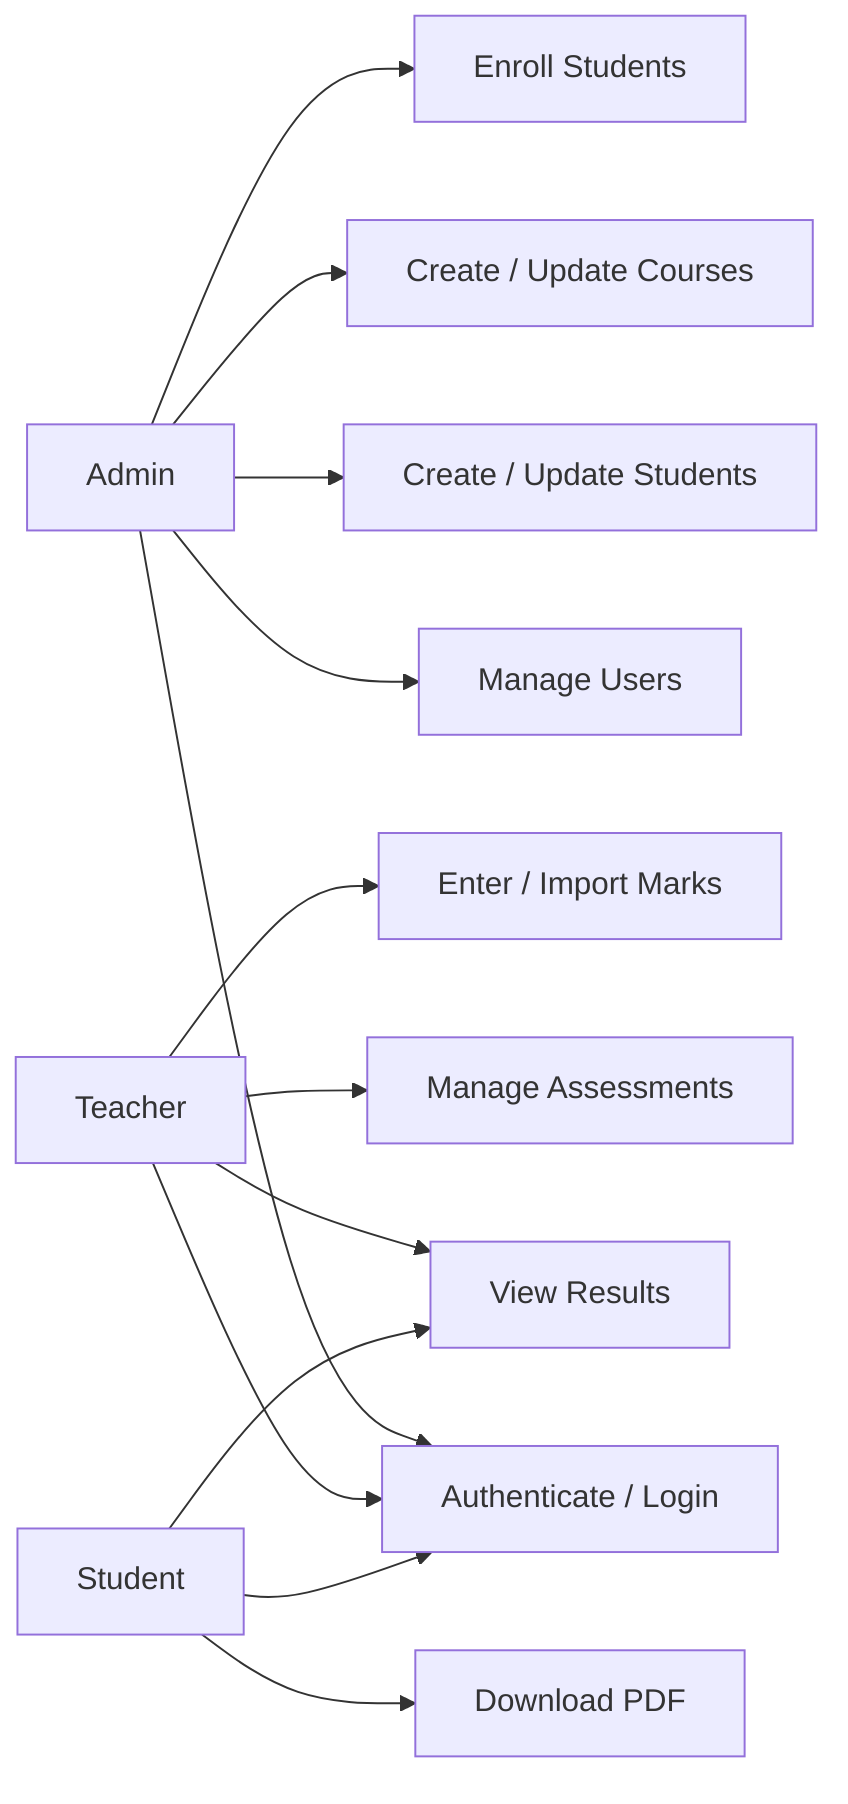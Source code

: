 flowchart LR
  actorAdmin["Admin"]
  actorTeacher["Teacher"]
  actorStudent["Student"]

  ucAuth["Authenticate / Login"]
  ucManageUsers["Manage Users"]
  ucManageStudents["Create / Update Students"]
  ucManageCourses["Create / Update Courses"]
  ucEnroll["Enroll Students"]
  ucAssessments["Manage Assessments"]
  ucMarks["Enter / Import Marks"]
  ucResults["View Results"]
  ucPDF["Download PDF"]

  actorAdmin --> ucAuth
  actorTeacher --> ucAuth
  actorStudent --> ucAuth

  actorAdmin --> ucManageUsers
  actorAdmin --> ucManageStudents
  actorAdmin --> ucManageCourses
  actorAdmin --> ucEnroll

  actorTeacher --> ucAssessments
  actorTeacher --> ucMarks
  actorTeacher --> ucResults

  actorStudent --> ucResults
  actorStudent --> ucPDF